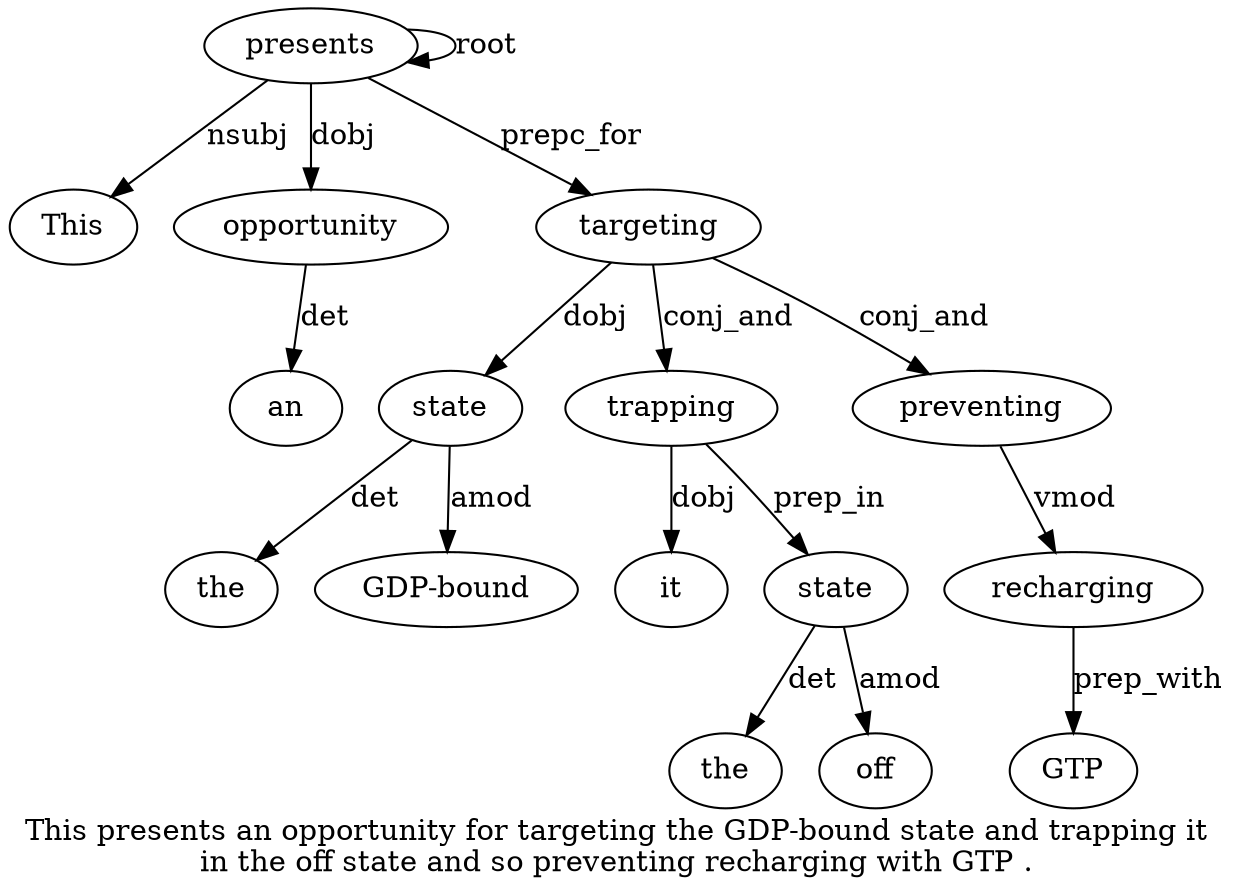 digraph "This presents an opportunity for targeting the GDP-bound state and trapping it in the off state and so preventing recharging with GTP ." {
label="This presents an opportunity for targeting the GDP-bound state and trapping it
in the off state and so preventing recharging with GTP .";
presents2 [style=filled, fillcolor=white, label=presents];
This1 [style=filled, fillcolor=white, label=This];
presents2 -> This1  [label=nsubj];
presents2 -> presents2  [label=root];
opportunity4 [style=filled, fillcolor=white, label=opportunity];
an3 [style=filled, fillcolor=white, label=an];
opportunity4 -> an3  [label=det];
presents2 -> opportunity4  [label=dobj];
targeting6 [style=filled, fillcolor=white, label=targeting];
presents2 -> targeting6  [label=prepc_for];
state9 [style=filled, fillcolor=white, label=state];
the7 [style=filled, fillcolor=white, label=the];
state9 -> the7  [label=det];
"GDP-bound8" [style=filled, fillcolor=white, label="GDP-bound"];
state9 -> "GDP-bound8"  [label=amod];
targeting6 -> state9  [label=dobj];
trapping11 [style=filled, fillcolor=white, label=trapping];
targeting6 -> trapping11  [label=conj_and];
it12 [style=filled, fillcolor=white, label=it];
trapping11 -> it12  [label=dobj];
state16 [style=filled, fillcolor=white, label=state];
the14 [style=filled, fillcolor=white, label=the];
state16 -> the14  [label=det];
off15 [style=filled, fillcolor=white, label=off];
state16 -> off15  [label=amod];
trapping11 -> state16  [label=prep_in];
preventing19 [style=filled, fillcolor=white, label=preventing];
targeting6 -> preventing19  [label=conj_and];
recharging20 [style=filled, fillcolor=white, label=recharging];
preventing19 -> recharging20  [label=vmod];
GTP22 [style=filled, fillcolor=white, label=GTP];
recharging20 -> GTP22  [label=prep_with];
}
